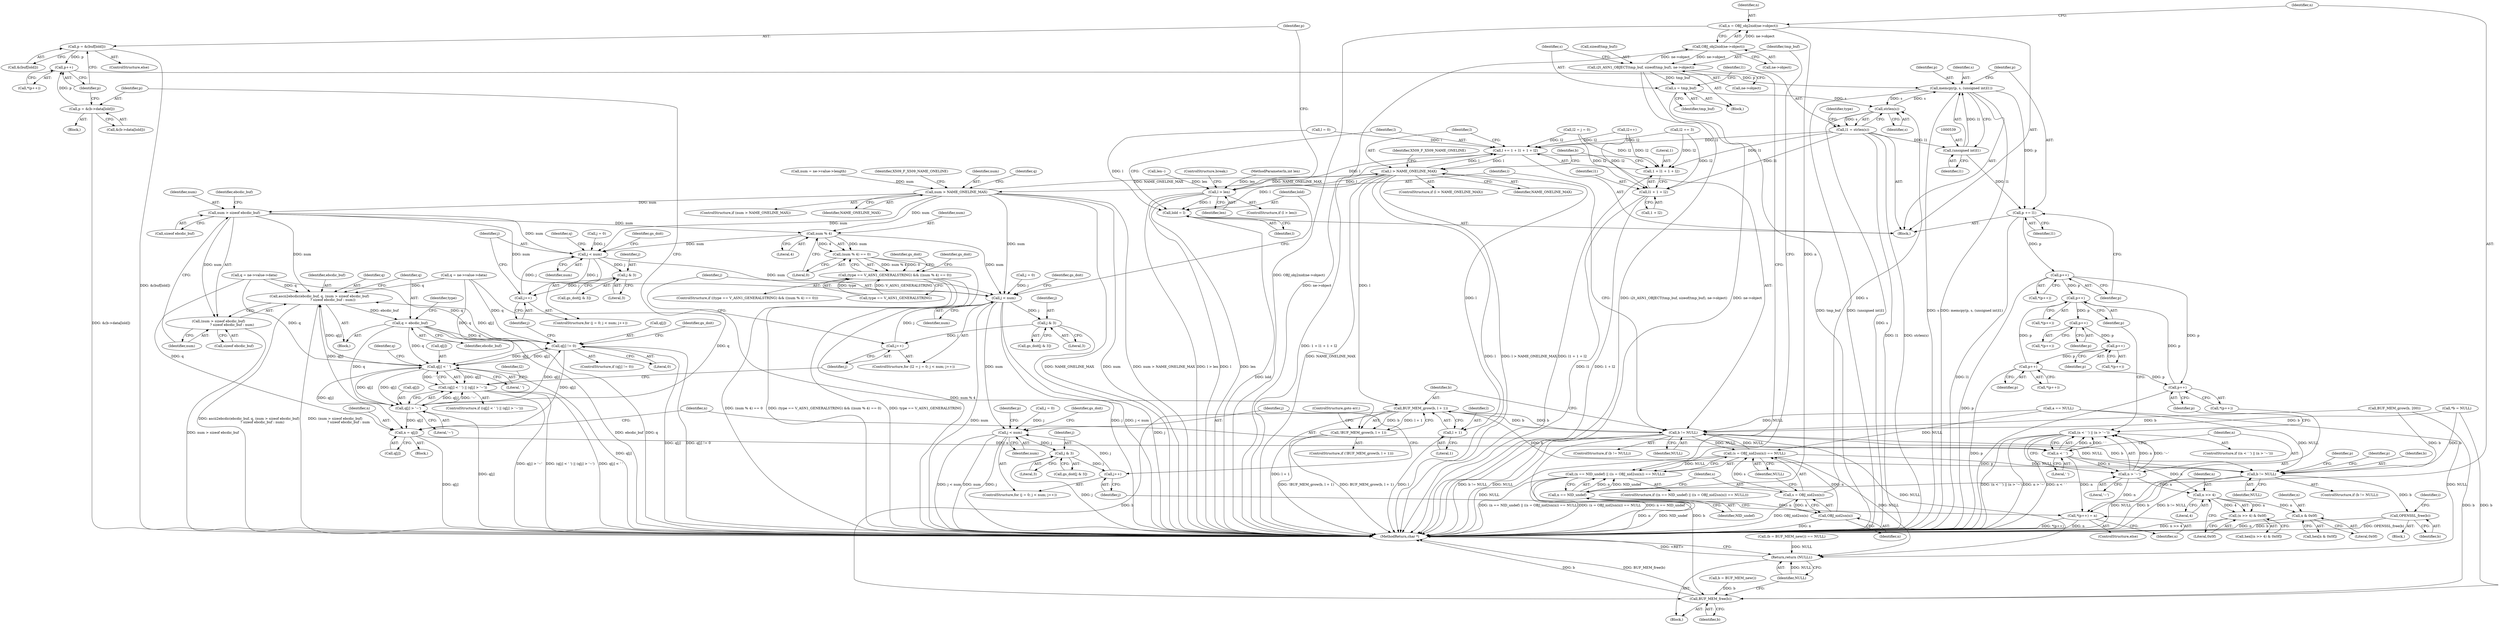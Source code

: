 digraph "0_openssl_2919516136a4227d9e6d8f2fe66ef976aaf8c561@API" {
"1000535" [label="(Call,memcpy(p, s, (unsigned int)l1))"];
"1000532" [label="(Call,p++)"];
"1000524" [label="(Call,p = &(buf[lold]))"];
"1000508" [label="(Call,p = &(b->data[lold]))"];
"1000249" [label="(Call,strlen(s))"];
"1000231" [label="(Call,s = OBJ_nid2sn(n))"];
"1000233" [label="(Call,OBJ_nid2sn(n))"];
"1000227" [label="(Call,n == NID_undef)"];
"1000219" [label="(Call,n = OBJ_obj2nid(ne->object))"];
"1000221" [label="(Call,OBJ_obj2nid(ne->object))"];
"1000237" [label="(Call,i2t_ASN1_OBJECT(tmp_buf, sizeof(tmp_buf), ne->object))"];
"1000244" [label="(Call,s = tmp_buf)"];
"1000535" [label="(Call,memcpy(p, s, (unsigned int)l1))"];
"1000538" [label="(Call,(unsigned int)l1)"];
"1000247" [label="(Call,l1 = strlen(s))"];
"1000477" [label="(Call,l += 1 + l1 + 1 + l2)"];
"1000487" [label="(Call,l > NAME_ONELINE_MAX)"];
"1000266" [label="(Call,num > NAME_ONELINE_MAX)"];
"1000310" [label="(Call,num > sizeof ebcdic_buf)"];
"1000306" [label="(Call,ascii2ebcdic(ebcdic_buf, q, (num > sizeof ebcdic_buf)\n                         ? sizeof ebcdic_buf : num))"];
"1000317" [label="(Call,q = ebcdic_buf)"];
"1000358" [label="(Call,q[j] != 0)"];
"1000461" [label="(Call,q[j] < ' ')"];
"1000460" [label="(Call,(q[j] < ' ') || (q[j] > '~'))"];
"1000466" [label="(Call,q[j] > '~')"];
"1000574" [label="(Call,n = q[j])"];
"1000581" [label="(Call,n < ' ')"];
"1000580" [label="(Call,(n < ' ') || (n > '~'))"];
"1000584" [label="(Call,n > '~')"];
"1000605" [label="(Call,n >> 4)"];
"1000604" [label="(Call,(n >> 4) & 0x0f)"];
"1000615" [label="(Call,n & 0x0f)"];
"1000619" [label="(Call,*(p++) = n)"];
"1000309" [label="(Call,(num > sizeof ebcdic_buf)\n                         ? sizeof ebcdic_buf : num)"];
"1000326" [label="(Call,num % 4)"];
"1000325" [label="(Call,(num % 4) == 0)"];
"1000321" [label="(Call,(type == V_ASN1_GENERALSTRING) && ((num % 4) == 0))"];
"1000352" [label="(Call,j < num)"];
"1000355" [label="(Call,j++)"];
"1000366" [label="(Call,j & 3)"];
"1000443" [label="(Call,j < num)"];
"1000453" [label="(Call,j & 3)"];
"1000446" [label="(Call,j++)"];
"1000560" [label="(Call,j < num)"];
"1000570" [label="(Call,j & 3)"];
"1000563" [label="(Call,j++)"];
"1000474" [label="(Call,lold = l)"];
"1000502" [label="(Call,BUF_MEM_grow(b, l + 1))"];
"1000496" [label="(Call,b != NULL)"];
"1000230" [label="(Call,(s = OBJ_nid2sn(n)) == NULL)"];
"1000226" [label="(Call,(n == NID_undef) || ((s = OBJ_nid2sn(n)) == NULL))"];
"1000629" [label="(Call,b != NULL)"];
"1000638" [label="(Call,OPENSSL_free(b))"];
"1000661" [label="(Return,return (NULL);)"];
"1000659" [label="(Call,BUF_MEM_free(b))"];
"1000501" [label="(Call,!BUF_MEM_grow(b, l + 1))"];
"1000504" [label="(Call,l + 1)"];
"1000518" [label="(Call,l > len)"];
"1000479" [label="(Call,1 + l1 + 1 + l2)"];
"1000481" [label="(Call,l1 + 1 + l2)"];
"1000541" [label="(Call,p += l1)"];
"1000546" [label="(Call,p++)"];
"1000590" [label="(Call,p++)"];
"1000595" [label="(Call,p++)"];
"1000600" [label="(Call,p++)"];
"1000611" [label="(Call,p++)"];
"1000621" [label="(Call,p++)"];
"1000471" [label="(Call,l2 += 3)"];
"1000312" [label="(Call,sizeof ebcdic_buf)"];
"1000438" [label="(Call,l2 = j = 0)"];
"1000468" [label="(Identifier,q)"];
"1000571" [label="(Identifier,j)"];
"1000474" [label="(Call,lold = l)"];
"1000246" [label="(Identifier,tmp_buf)"];
"1000616" [label="(Identifier,n)"];
"1000248" [label="(Identifier,l1)"];
"1000634" [label="(Identifier,p)"];
"1000232" [label="(Identifier,s)"];
"1000524" [label="(Call,p = &(buf[lold]))"];
"1000465" [label="(Literal,' ')"];
"1000517" [label="(ControlStructure,if (l > len))"];
"1000475" [label="(Identifier,lold)"];
"1000580" [label="(Call,(n < ' ') || (n > '~'))"];
"1000630" [label="(Identifier,b)"];
"1000358" [label="(Call,q[j] != 0)"];
"1000582" [label="(Identifier,n)"];
"1000252" [label="(Identifier,type)"];
"1000354" [label="(Identifier,num)"];
"1000646" [label="(Identifier,i)"];
"1000583" [label="(Literal,' ')"];
"1000480" [label="(Literal,1)"];
"1000594" [label="(Call,*(p++))"];
"1000663" [label="(MethodReturn,char *)"];
"1000194" [label="(Call,len--)"];
"1000367" [label="(Identifier,j)"];
"1000509" [label="(Identifier,p)"];
"1000561" [label="(Identifier,j)"];
"1000309" [label="(Call,(num > sizeof ebcdic_buf)\n                         ? sizeof ebcdic_buf : num)"];
"1000492" [label="(Identifier,X509_F_X509_NAME_ONELINE)"];
"1000360" [label="(Identifier,q)"];
"1000504" [label="(Call,l + 1)"];
"1000366" [label="(Call,j & 3)"];
"1000422" [label="(Identifier,gs_doit)"];
"1000498" [label="(Identifier,NULL)"];
"1000245" [label="(Identifier,s)"];
"1000470" [label="(Literal,'~')"];
"1000570" [label="(Call,j & 3)"];
"1000599" [label="(Call,*(p++))"];
"1000495" [label="(ControlStructure,if (b != NULL))"];
"1000455" [label="(Literal,3)"];
"1000572" [label="(Literal,3)"];
"1000501" [label="(Call,!BUF_MEM_grow(b, l + 1))"];
"1000461" [label="(Call,q[j] < ' ')"];
"1000604" [label="(Call,(n >> 4) & 0x0f)"];
"1000611" [label="(Call,p++)"];
"1000349" [label="(Call,j = 0)"];
"1000271" [label="(Identifier,X509_F_X509_NAME_ONELINE)"];
"1000446" [label="(Call,j++)"];
"1000462" [label="(Call,q[j])"];
"1000547" [label="(Identifier,p)"];
"1000454" [label="(Identifier,j)"];
"1000620" [label="(Call,*(p++))"];
"1000268" [label="(Identifier,NAME_ONELINE_MAX)"];
"1000591" [label="(Identifier,p)"];
"1000326" [label="(Call,num % 4)"];
"1000581" [label="(Call,n < ' ')"];
"1000196" [label="(Call,l = 0)"];
"1000136" [label="(Call,(b = BUF_MEM_new()) == NULL)"];
"1000576" [label="(Call,q[j])"];
"1000483" [label="(Call,1 + l2)"];
"1000503" [label="(Identifier,b)"];
"1000639" [label="(Identifier,b)"];
"1000595" [label="(Call,p++)"];
"1000631" [label="(Identifier,NULL)"];
"1000167" [label="(Call,a == NULL)"];
"1000535" [label="(Call,memcpy(p, s, (unsigned int)l1))"];
"1000574" [label="(Call,n = q[j])"];
"1000506" [label="(Literal,1)"];
"1000660" [label="(Identifier,b)"];
"1000440" [label="(Call,j = 0)"];
"1000586" [label="(Literal,'~')"];
"1000373" [label="(Identifier,gs_doit)"];
"1000612" [label="(Identifier,p)"];
"1000460" [label="(Call,(q[j] < ' ') || (q[j] > '~'))"];
"1000359" [label="(Call,q[j])"];
"1000225" [label="(ControlStructure,if ((n == NID_undef) || ((s = OBJ_nid2sn(n)) == NULL)))"];
"1000362" [label="(Literal,0)"];
"1000532" [label="(Call,p++)"];
"1000235" [label="(Identifier,NULL)"];
"1000481" [label="(Call,l1 + 1 + l2)"];
"1000244" [label="(Call,s = tmp_buf)"];
"1000305" [label="(Block,)"];
"1000508" [label="(Call,p = &(b->data[lold]))"];
"1000519" [label="(Identifier,l)"];
"1000482" [label="(Identifier,l1)"];
"1000237" [label="(Call,i2t_ASN1_OBJECT(tmp_buf, sizeof(tmp_buf), ne->object))"];
"1000499" [label="(Block,)"];
"1000221" [label="(Call,OBJ_obj2nid(ne->object))"];
"1000549" [label="(Call,q = ne->value->data)"];
"1000447" [label="(Identifier,j)"];
"1000144" [label="(Call,BUF_MEM_grow(b, 200))"];
"1000522" [label="(ControlStructure,break;)"];
"1000543" [label="(Identifier,l1)"];
"1000629" [label="(Call,b != NULL)"];
"1000488" [label="(Identifier,l)"];
"1000230" [label="(Call,(s = OBJ_nid2sn(n)) == NULL)"];
"1000307" [label="(Identifier,ebcdic_buf)"];
"1000537" [label="(Identifier,s)"];
"1000310" [label="(Call,num > sizeof ebcdic_buf)"];
"1000220" [label="(Identifier,n)"];
"1000608" [label="(Literal,0x0f)"];
"1000249" [label="(Call,strlen(s))"];
"1000453" [label="(Call,j & 3)"];
"1000562" [label="(Identifier,num)"];
"1000662" [label="(Identifier,NULL)"];
"1000320" [label="(ControlStructure,if ((type == V_ASN1_GENERALSTRING) && ((num % 4) == 0)))"];
"1000487" [label="(Call,l > NAME_ONELINE_MAX)"];
"1000542" [label="(Identifier,p)"];
"1000497" [label="(Identifier,b)"];
"1000626" [label="(Identifier,p)"];
"1000226" [label="(Call,(n == NID_undef) || ((s = OBJ_nid2sn(n)) == NULL))"];
"1000565" [label="(Block,)"];
"1000236" [label="(Block,)"];
"1000545" [label="(Call,*(p++))"];
"1000267" [label="(Identifier,num)"];
"1000443" [label="(Call,j < num)"];
"1000510" [label="(Call,&(b->data[lold]))"];
"1000507" [label="(ControlStructure,goto err;)"];
"1000368" [label="(Literal,3)"];
"1000451" [label="(Call,gs_doit[j & 3])"];
"1000540" [label="(Identifier,l1)"];
"1000628" [label="(ControlStructure,if (b != NULL))"];
"1000239" [label="(Call,sizeof(tmp_buf))"];
"1000622" [label="(Identifier,p)"];
"1000328" [label="(Literal,4)"];
"1000105" [label="(Block,)"];
"1000523" [label="(ControlStructure,else)"];
"1000219" [label="(Call,n = OBJ_obj2nid(ne->object))"];
"1000557" [label="(Call,j = 0)"];
"1000564" [label="(Identifier,j)"];
"1000316" [label="(Identifier,num)"];
"1000589" [label="(Call,*(p++))"];
"1000661" [label="(Return,return (NULL);)"];
"1000623" [label="(Identifier,n)"];
"1000137" [label="(Call,b = BUF_MEM_new())"];
"1000659" [label="(Call,BUF_MEM_free(b))"];
"1000505" [label="(Identifier,l)"];
"1000520" [label="(Identifier,len)"];
"1000596" [label="(Identifier,p)"];
"1000459" [label="(ControlStructure,if ((q[j] < ' ') || (q[j] > '~')))"];
"1000356" [label="(Identifier,j)"];
"1000250" [label="(Identifier,s)"];
"1000590" [label="(Call,p++)"];
"1000229" [label="(Identifier,NID_undef)"];
"1000621" [label="(Call,p++)"];
"1000222" [label="(Call,ne->object)"];
"1000568" [label="(Call,gs_doit[j & 3])"];
"1000560" [label="(Call,j < num)"];
"1000315" [label="(Identifier,ebcdic_buf)"];
"1000610" [label="(Call,*(p++))"];
"1000231" [label="(Call,s = OBJ_nid2sn(n))"];
"1000477" [label="(Call,l += 1 + l1 + 1 + l2)"];
"1000563" [label="(Call,j++)"];
"1000357" [label="(ControlStructure,if (q[j] != 0))"];
"1000437" [label="(ControlStructure,for (l2 = j = 0; j < num; j++))"];
"1000569" [label="(Identifier,gs_doit)"];
"1000479" [label="(Call,1 + l1 + 1 + l2)"];
"1000533" [label="(Identifier,p)"];
"1000234" [label="(Identifier,n)"];
"1000333" [label="(Identifier,gs_doit)"];
"1000104" [label="(MethodParameterIn,int len)"];
"1000211" [label="(Block,)"];
"1000306" [label="(Call,ascii2ebcdic(ebcdic_buf, q, (num > sizeof ebcdic_buf)\n                         ? sizeof ebcdic_buf : num))"];
"1000466" [label="(Call,q[j] > '~')"];
"1000317" [label="(Call,q = ebcdic_buf)"];
"1000321" [label="(Call,(type == V_ASN1_GENERALSTRING) && ((num % 4) == 0))"];
"1000238" [label="(Identifier,tmp_buf)"];
"1000606" [label="(Identifier,n)"];
"1000617" [label="(Literal,0x0f)"];
"1000579" [label="(ControlStructure,if ((n < ' ') || (n > '~')))"];
"1000365" [label="(Identifier,gs_doit)"];
"1000642" [label="(Identifier,p)"];
"1000584" [label="(Call,n > '~')"];
"1000275" [label="(Identifier,q)"];
"1000329" [label="(Literal,0)"];
"1000632" [label="(Block,)"];
"1000601" [label="(Identifier,p)"];
"1000526" [label="(Call,&(buf[lold]))"];
"1000496" [label="(Call,b != NULL)"];
"1000538" [label="(Call,(unsigned int)l1)"];
"1000120" [label="(Call,*b = NULL)"];
"1000352" [label="(Call,j < num)"];
"1000638" [label="(Call,OPENSSL_free(b))"];
"1000327" [label="(Identifier,num)"];
"1000556" [label="(ControlStructure,for (j = 0; j < num; j++))"];
"1000348" [label="(ControlStructure,for (j = 0; j < num; j++))"];
"1000457" [label="(Call,l2++)"];
"1000258" [label="(Call,num = ne->value->length)"];
"1000486" [label="(ControlStructure,if (l > NAME_ONELINE_MAX))"];
"1000233" [label="(Call,OBJ_nid2sn(n))"];
"1000318" [label="(Identifier,q)"];
"1000355" [label="(Call,j++)"];
"1000536" [label="(Identifier,p)"];
"1000585" [label="(Identifier,n)"];
"1000600" [label="(Call,p++)"];
"1000444" [label="(Identifier,j)"];
"1000319" [label="(Identifier,ebcdic_buf)"];
"1000314" [label="(Call,sizeof ebcdic_buf)"];
"1000613" [label="(Call,hex[n & 0x0f])"];
"1000323" [label="(Identifier,type)"];
"1000605" [label="(Call,n >> 4)"];
"1000325" [label="(Call,(num % 4) == 0)"];
"1000353" [label="(Identifier,j)"];
"1000467" [label="(Call,q[j])"];
"1000478" [label="(Identifier,l)"];
"1000322" [label="(Call,type == V_ASN1_GENERALSTRING)"];
"1000575" [label="(Identifier,n)"];
"1000546" [label="(Call,p++)"];
"1000531" [label="(Call,*(p++))"];
"1000265" [label="(ControlStructure,if (num > NAME_ONELINE_MAX))"];
"1000241" [label="(Call,ne->object)"];
"1000227" [label="(Call,n == NID_undef)"];
"1000274" [label="(Call,q = ne->value->data)"];
"1000607" [label="(Literal,4)"];
"1000541" [label="(Call,p += l1)"];
"1000228" [label="(Identifier,n)"];
"1000615" [label="(Call,n & 0x0f)"];
"1000602" [label="(Call,hex[(n >> 4) & 0x0f])"];
"1000476" [label="(Identifier,l)"];
"1000502" [label="(Call,BUF_MEM_grow(b, l + 1))"];
"1000308" [label="(Identifier,q)"];
"1000364" [label="(Call,gs_doit[j & 3])"];
"1000500" [label="(ControlStructure,if (!BUF_MEM_grow(b, l + 1)))"];
"1000619" [label="(Call,*(p++) = n)"];
"1000525" [label="(Identifier,p)"];
"1000518" [label="(Call,l > len)"];
"1000445" [label="(Identifier,num)"];
"1000472" [label="(Identifier,l2)"];
"1000618" [label="(ControlStructure,else)"];
"1000247" [label="(Call,l1 = strlen(s))"];
"1000266" [label="(Call,num > NAME_ONELINE_MAX)"];
"1000452" [label="(Identifier,gs_doit)"];
"1000311" [label="(Identifier,num)"];
"1000489" [label="(Identifier,NAME_ONELINE_MAX)"];
"1000535" -> "1000211"  [label="AST: "];
"1000535" -> "1000538"  [label="CFG: "];
"1000536" -> "1000535"  [label="AST: "];
"1000537" -> "1000535"  [label="AST: "];
"1000538" -> "1000535"  [label="AST: "];
"1000542" -> "1000535"  [label="CFG: "];
"1000535" -> "1000663"  [label="DDG: memcpy(p, s, (unsigned int)l1)"];
"1000535" -> "1000663"  [label="DDG: (unsigned int)l1"];
"1000535" -> "1000663"  [label="DDG: s"];
"1000535" -> "1000249"  [label="DDG: s"];
"1000532" -> "1000535"  [label="DDG: p"];
"1000249" -> "1000535"  [label="DDG: s"];
"1000538" -> "1000535"  [label="DDG: l1"];
"1000535" -> "1000541"  [label="DDG: p"];
"1000532" -> "1000531"  [label="AST: "];
"1000532" -> "1000533"  [label="CFG: "];
"1000533" -> "1000532"  [label="AST: "];
"1000531" -> "1000532"  [label="CFG: "];
"1000524" -> "1000532"  [label="DDG: p"];
"1000508" -> "1000532"  [label="DDG: p"];
"1000524" -> "1000523"  [label="AST: "];
"1000524" -> "1000526"  [label="CFG: "];
"1000525" -> "1000524"  [label="AST: "];
"1000526" -> "1000524"  [label="AST: "];
"1000533" -> "1000524"  [label="CFG: "];
"1000524" -> "1000663"  [label="DDG: &(buf[lold])"];
"1000508" -> "1000499"  [label="AST: "];
"1000508" -> "1000510"  [label="CFG: "];
"1000509" -> "1000508"  [label="AST: "];
"1000510" -> "1000508"  [label="AST: "];
"1000533" -> "1000508"  [label="CFG: "];
"1000508" -> "1000663"  [label="DDG: &(b->data[lold])"];
"1000249" -> "1000247"  [label="AST: "];
"1000249" -> "1000250"  [label="CFG: "];
"1000250" -> "1000249"  [label="AST: "];
"1000247" -> "1000249"  [label="CFG: "];
"1000249" -> "1000663"  [label="DDG: s"];
"1000249" -> "1000247"  [label="DDG: s"];
"1000231" -> "1000249"  [label="DDG: s"];
"1000244" -> "1000249"  [label="DDG: s"];
"1000231" -> "1000230"  [label="AST: "];
"1000231" -> "1000233"  [label="CFG: "];
"1000232" -> "1000231"  [label="AST: "];
"1000233" -> "1000231"  [label="AST: "];
"1000235" -> "1000231"  [label="CFG: "];
"1000231" -> "1000663"  [label="DDG: OBJ_nid2sn(n)"];
"1000231" -> "1000230"  [label="DDG: s"];
"1000233" -> "1000231"  [label="DDG: n"];
"1000233" -> "1000234"  [label="CFG: "];
"1000234" -> "1000233"  [label="AST: "];
"1000233" -> "1000663"  [label="DDG: n"];
"1000233" -> "1000230"  [label="DDG: n"];
"1000227" -> "1000233"  [label="DDG: n"];
"1000227" -> "1000226"  [label="AST: "];
"1000227" -> "1000229"  [label="CFG: "];
"1000228" -> "1000227"  [label="AST: "];
"1000229" -> "1000227"  [label="AST: "];
"1000232" -> "1000227"  [label="CFG: "];
"1000226" -> "1000227"  [label="CFG: "];
"1000227" -> "1000663"  [label="DDG: n"];
"1000227" -> "1000663"  [label="DDG: NID_undef"];
"1000227" -> "1000226"  [label="DDG: n"];
"1000227" -> "1000226"  [label="DDG: NID_undef"];
"1000219" -> "1000227"  [label="DDG: n"];
"1000219" -> "1000211"  [label="AST: "];
"1000219" -> "1000221"  [label="CFG: "];
"1000220" -> "1000219"  [label="AST: "];
"1000221" -> "1000219"  [label="AST: "];
"1000228" -> "1000219"  [label="CFG: "];
"1000219" -> "1000663"  [label="DDG: OBJ_obj2nid(ne->object)"];
"1000221" -> "1000219"  [label="DDG: ne->object"];
"1000221" -> "1000222"  [label="CFG: "];
"1000222" -> "1000221"  [label="AST: "];
"1000221" -> "1000663"  [label="DDG: ne->object"];
"1000237" -> "1000221"  [label="DDG: ne->object"];
"1000221" -> "1000237"  [label="DDG: ne->object"];
"1000237" -> "1000236"  [label="AST: "];
"1000237" -> "1000241"  [label="CFG: "];
"1000238" -> "1000237"  [label="AST: "];
"1000239" -> "1000237"  [label="AST: "];
"1000241" -> "1000237"  [label="AST: "];
"1000245" -> "1000237"  [label="CFG: "];
"1000237" -> "1000663"  [label="DDG: i2t_ASN1_OBJECT(tmp_buf, sizeof(tmp_buf), ne->object)"];
"1000237" -> "1000663"  [label="DDG: ne->object"];
"1000237" -> "1000244"  [label="DDG: tmp_buf"];
"1000244" -> "1000236"  [label="AST: "];
"1000244" -> "1000246"  [label="CFG: "];
"1000245" -> "1000244"  [label="AST: "];
"1000246" -> "1000244"  [label="AST: "];
"1000248" -> "1000244"  [label="CFG: "];
"1000244" -> "1000663"  [label="DDG: tmp_buf"];
"1000538" -> "1000540"  [label="CFG: "];
"1000539" -> "1000538"  [label="AST: "];
"1000540" -> "1000538"  [label="AST: "];
"1000247" -> "1000538"  [label="DDG: l1"];
"1000538" -> "1000541"  [label="DDG: l1"];
"1000247" -> "1000211"  [label="AST: "];
"1000248" -> "1000247"  [label="AST: "];
"1000252" -> "1000247"  [label="CFG: "];
"1000247" -> "1000663"  [label="DDG: l1"];
"1000247" -> "1000663"  [label="DDG: strlen(s)"];
"1000247" -> "1000477"  [label="DDG: l1"];
"1000247" -> "1000479"  [label="DDG: l1"];
"1000247" -> "1000481"  [label="DDG: l1"];
"1000477" -> "1000211"  [label="AST: "];
"1000477" -> "1000479"  [label="CFG: "];
"1000478" -> "1000477"  [label="AST: "];
"1000479" -> "1000477"  [label="AST: "];
"1000488" -> "1000477"  [label="CFG: "];
"1000477" -> "1000663"  [label="DDG: 1 + l1 + 1 + l2"];
"1000471" -> "1000477"  [label="DDG: l2"];
"1000457" -> "1000477"  [label="DDG: l2"];
"1000438" -> "1000477"  [label="DDG: l2"];
"1000518" -> "1000477"  [label="DDG: l"];
"1000196" -> "1000477"  [label="DDG: l"];
"1000487" -> "1000477"  [label="DDG: l"];
"1000477" -> "1000487"  [label="DDG: l"];
"1000487" -> "1000486"  [label="AST: "];
"1000487" -> "1000489"  [label="CFG: "];
"1000488" -> "1000487"  [label="AST: "];
"1000489" -> "1000487"  [label="AST: "];
"1000492" -> "1000487"  [label="CFG: "];
"1000497" -> "1000487"  [label="CFG: "];
"1000487" -> "1000663"  [label="DDG: NAME_ONELINE_MAX"];
"1000487" -> "1000663"  [label="DDG: l"];
"1000487" -> "1000663"  [label="DDG: l > NAME_ONELINE_MAX"];
"1000487" -> "1000266"  [label="DDG: NAME_ONELINE_MAX"];
"1000487" -> "1000474"  [label="DDG: l"];
"1000266" -> "1000487"  [label="DDG: NAME_ONELINE_MAX"];
"1000487" -> "1000502"  [label="DDG: l"];
"1000487" -> "1000504"  [label="DDG: l"];
"1000487" -> "1000518"  [label="DDG: l"];
"1000266" -> "1000265"  [label="AST: "];
"1000266" -> "1000268"  [label="CFG: "];
"1000267" -> "1000266"  [label="AST: "];
"1000268" -> "1000266"  [label="AST: "];
"1000271" -> "1000266"  [label="CFG: "];
"1000275" -> "1000266"  [label="CFG: "];
"1000266" -> "1000663"  [label="DDG: NAME_ONELINE_MAX"];
"1000266" -> "1000663"  [label="DDG: num"];
"1000266" -> "1000663"  [label="DDG: num > NAME_ONELINE_MAX"];
"1000258" -> "1000266"  [label="DDG: num"];
"1000266" -> "1000310"  [label="DDG: num"];
"1000266" -> "1000326"  [label="DDG: num"];
"1000266" -> "1000352"  [label="DDG: num"];
"1000266" -> "1000443"  [label="DDG: num"];
"1000310" -> "1000309"  [label="AST: "];
"1000310" -> "1000312"  [label="CFG: "];
"1000311" -> "1000310"  [label="AST: "];
"1000312" -> "1000310"  [label="AST: "];
"1000315" -> "1000310"  [label="CFG: "];
"1000316" -> "1000310"  [label="CFG: "];
"1000310" -> "1000306"  [label="DDG: num"];
"1000310" -> "1000309"  [label="DDG: num"];
"1000310" -> "1000326"  [label="DDG: num"];
"1000310" -> "1000352"  [label="DDG: num"];
"1000310" -> "1000443"  [label="DDG: num"];
"1000306" -> "1000305"  [label="AST: "];
"1000306" -> "1000309"  [label="CFG: "];
"1000307" -> "1000306"  [label="AST: "];
"1000308" -> "1000306"  [label="AST: "];
"1000309" -> "1000306"  [label="AST: "];
"1000318" -> "1000306"  [label="CFG: "];
"1000306" -> "1000663"  [label="DDG: (num > sizeof ebcdic_buf)\n                         ? sizeof ebcdic_buf : num"];
"1000306" -> "1000663"  [label="DDG: ascii2ebcdic(ebcdic_buf, q, (num > sizeof ebcdic_buf)\n                         ? sizeof ebcdic_buf : num)"];
"1000274" -> "1000306"  [label="DDG: q"];
"1000466" -> "1000306"  [label="DDG: q[j]"];
"1000358" -> "1000306"  [label="DDG: q[j]"];
"1000461" -> "1000306"  [label="DDG: q[j]"];
"1000549" -> "1000306"  [label="DDG: q"];
"1000306" -> "1000317"  [label="DDG: ebcdic_buf"];
"1000317" -> "1000305"  [label="AST: "];
"1000317" -> "1000319"  [label="CFG: "];
"1000318" -> "1000317"  [label="AST: "];
"1000319" -> "1000317"  [label="AST: "];
"1000323" -> "1000317"  [label="CFG: "];
"1000317" -> "1000663"  [label="DDG: q"];
"1000317" -> "1000663"  [label="DDG: ebcdic_buf"];
"1000317" -> "1000358"  [label="DDG: q"];
"1000317" -> "1000461"  [label="DDG: q"];
"1000317" -> "1000466"  [label="DDG: q"];
"1000358" -> "1000357"  [label="AST: "];
"1000358" -> "1000362"  [label="CFG: "];
"1000359" -> "1000358"  [label="AST: "];
"1000362" -> "1000358"  [label="AST: "];
"1000365" -> "1000358"  [label="CFG: "];
"1000356" -> "1000358"  [label="CFG: "];
"1000358" -> "1000663"  [label="DDG: q[j] != 0"];
"1000358" -> "1000663"  [label="DDG: q[j]"];
"1000274" -> "1000358"  [label="DDG: q"];
"1000466" -> "1000358"  [label="DDG: q[j]"];
"1000461" -> "1000358"  [label="DDG: q[j]"];
"1000549" -> "1000358"  [label="DDG: q"];
"1000358" -> "1000461"  [label="DDG: q[j]"];
"1000358" -> "1000574"  [label="DDG: q[j]"];
"1000461" -> "1000460"  [label="AST: "];
"1000461" -> "1000465"  [label="CFG: "];
"1000462" -> "1000461"  [label="AST: "];
"1000465" -> "1000461"  [label="AST: "];
"1000468" -> "1000461"  [label="CFG: "];
"1000460" -> "1000461"  [label="CFG: "];
"1000461" -> "1000663"  [label="DDG: q[j]"];
"1000461" -> "1000460"  [label="DDG: q[j]"];
"1000461" -> "1000460"  [label="DDG: ' '"];
"1000274" -> "1000461"  [label="DDG: q"];
"1000466" -> "1000461"  [label="DDG: q[j]"];
"1000549" -> "1000461"  [label="DDG: q"];
"1000461" -> "1000466"  [label="DDG: q[j]"];
"1000461" -> "1000574"  [label="DDG: q[j]"];
"1000460" -> "1000459"  [label="AST: "];
"1000460" -> "1000466"  [label="CFG: "];
"1000466" -> "1000460"  [label="AST: "];
"1000472" -> "1000460"  [label="CFG: "];
"1000447" -> "1000460"  [label="CFG: "];
"1000460" -> "1000663"  [label="DDG: q[j] < ' '"];
"1000460" -> "1000663"  [label="DDG: (q[j] < ' ') || (q[j] > '~')"];
"1000460" -> "1000663"  [label="DDG: q[j] > '~'"];
"1000466" -> "1000460"  [label="DDG: q[j]"];
"1000466" -> "1000460"  [label="DDG: '~'"];
"1000466" -> "1000470"  [label="CFG: "];
"1000467" -> "1000466"  [label="AST: "];
"1000470" -> "1000466"  [label="AST: "];
"1000466" -> "1000663"  [label="DDG: q[j]"];
"1000274" -> "1000466"  [label="DDG: q"];
"1000466" -> "1000574"  [label="DDG: q[j]"];
"1000574" -> "1000565"  [label="AST: "];
"1000574" -> "1000576"  [label="CFG: "];
"1000575" -> "1000574"  [label="AST: "];
"1000576" -> "1000574"  [label="AST: "];
"1000582" -> "1000574"  [label="CFG: "];
"1000574" -> "1000663"  [label="DDG: q[j]"];
"1000549" -> "1000574"  [label="DDG: q"];
"1000574" -> "1000581"  [label="DDG: n"];
"1000581" -> "1000580"  [label="AST: "];
"1000581" -> "1000583"  [label="CFG: "];
"1000582" -> "1000581"  [label="AST: "];
"1000583" -> "1000581"  [label="AST: "];
"1000585" -> "1000581"  [label="CFG: "];
"1000580" -> "1000581"  [label="CFG: "];
"1000581" -> "1000580"  [label="DDG: n"];
"1000581" -> "1000580"  [label="DDG: ' '"];
"1000581" -> "1000584"  [label="DDG: n"];
"1000581" -> "1000605"  [label="DDG: n"];
"1000581" -> "1000619"  [label="DDG: n"];
"1000580" -> "1000579"  [label="AST: "];
"1000580" -> "1000584"  [label="CFG: "];
"1000584" -> "1000580"  [label="AST: "];
"1000591" -> "1000580"  [label="CFG: "];
"1000622" -> "1000580"  [label="CFG: "];
"1000580" -> "1000663"  [label="DDG: (n < ' ') || (n > '~')"];
"1000580" -> "1000663"  [label="DDG: n > '~'"];
"1000580" -> "1000663"  [label="DDG: n < ' '"];
"1000584" -> "1000580"  [label="DDG: n"];
"1000584" -> "1000580"  [label="DDG: '~'"];
"1000584" -> "1000586"  [label="CFG: "];
"1000585" -> "1000584"  [label="AST: "];
"1000586" -> "1000584"  [label="AST: "];
"1000584" -> "1000605"  [label="DDG: n"];
"1000584" -> "1000619"  [label="DDG: n"];
"1000605" -> "1000604"  [label="AST: "];
"1000605" -> "1000607"  [label="CFG: "];
"1000606" -> "1000605"  [label="AST: "];
"1000607" -> "1000605"  [label="AST: "];
"1000608" -> "1000605"  [label="CFG: "];
"1000605" -> "1000604"  [label="DDG: n"];
"1000605" -> "1000604"  [label="DDG: 4"];
"1000605" -> "1000615"  [label="DDG: n"];
"1000604" -> "1000602"  [label="AST: "];
"1000604" -> "1000608"  [label="CFG: "];
"1000608" -> "1000604"  [label="AST: "];
"1000602" -> "1000604"  [label="CFG: "];
"1000604" -> "1000663"  [label="DDG: n >> 4"];
"1000615" -> "1000613"  [label="AST: "];
"1000615" -> "1000617"  [label="CFG: "];
"1000616" -> "1000615"  [label="AST: "];
"1000617" -> "1000615"  [label="AST: "];
"1000613" -> "1000615"  [label="CFG: "];
"1000615" -> "1000663"  [label="DDG: n"];
"1000619" -> "1000618"  [label="AST: "];
"1000619" -> "1000623"  [label="CFG: "];
"1000620" -> "1000619"  [label="AST: "];
"1000623" -> "1000619"  [label="AST: "];
"1000564" -> "1000619"  [label="CFG: "];
"1000619" -> "1000663"  [label="DDG: n"];
"1000619" -> "1000663"  [label="DDG: *(p++)"];
"1000309" -> "1000314"  [label="CFG: "];
"1000309" -> "1000316"  [label="CFG: "];
"1000314" -> "1000309"  [label="AST: "];
"1000316" -> "1000309"  [label="AST: "];
"1000309" -> "1000663"  [label="DDG: num > sizeof ebcdic_buf"];
"1000326" -> "1000325"  [label="AST: "];
"1000326" -> "1000328"  [label="CFG: "];
"1000327" -> "1000326"  [label="AST: "];
"1000328" -> "1000326"  [label="AST: "];
"1000329" -> "1000326"  [label="CFG: "];
"1000326" -> "1000325"  [label="DDG: num"];
"1000326" -> "1000325"  [label="DDG: 4"];
"1000326" -> "1000352"  [label="DDG: num"];
"1000326" -> "1000443"  [label="DDG: num"];
"1000325" -> "1000321"  [label="AST: "];
"1000325" -> "1000329"  [label="CFG: "];
"1000329" -> "1000325"  [label="AST: "];
"1000321" -> "1000325"  [label="CFG: "];
"1000325" -> "1000663"  [label="DDG: num % 4"];
"1000325" -> "1000321"  [label="DDG: num % 4"];
"1000325" -> "1000321"  [label="DDG: 0"];
"1000321" -> "1000320"  [label="AST: "];
"1000321" -> "1000322"  [label="CFG: "];
"1000322" -> "1000321"  [label="AST: "];
"1000333" -> "1000321"  [label="CFG: "];
"1000422" -> "1000321"  [label="CFG: "];
"1000321" -> "1000663"  [label="DDG: type == V_ASN1_GENERALSTRING"];
"1000321" -> "1000663"  [label="DDG: (num % 4) == 0"];
"1000321" -> "1000663"  [label="DDG: (type == V_ASN1_GENERALSTRING) && ((num % 4) == 0)"];
"1000322" -> "1000321"  [label="DDG: type"];
"1000322" -> "1000321"  [label="DDG: V_ASN1_GENERALSTRING"];
"1000352" -> "1000348"  [label="AST: "];
"1000352" -> "1000354"  [label="CFG: "];
"1000353" -> "1000352"  [label="AST: "];
"1000354" -> "1000352"  [label="AST: "];
"1000360" -> "1000352"  [label="CFG: "];
"1000373" -> "1000352"  [label="CFG: "];
"1000355" -> "1000352"  [label="DDG: j"];
"1000349" -> "1000352"  [label="DDG: j"];
"1000352" -> "1000355"  [label="DDG: j"];
"1000352" -> "1000366"  [label="DDG: j"];
"1000352" -> "1000443"  [label="DDG: num"];
"1000355" -> "1000348"  [label="AST: "];
"1000355" -> "1000356"  [label="CFG: "];
"1000356" -> "1000355"  [label="AST: "];
"1000353" -> "1000355"  [label="CFG: "];
"1000366" -> "1000355"  [label="DDG: j"];
"1000366" -> "1000364"  [label="AST: "];
"1000366" -> "1000368"  [label="CFG: "];
"1000367" -> "1000366"  [label="AST: "];
"1000368" -> "1000366"  [label="AST: "];
"1000364" -> "1000366"  [label="CFG: "];
"1000443" -> "1000437"  [label="AST: "];
"1000443" -> "1000445"  [label="CFG: "];
"1000444" -> "1000443"  [label="AST: "];
"1000445" -> "1000443"  [label="AST: "];
"1000452" -> "1000443"  [label="CFG: "];
"1000475" -> "1000443"  [label="CFG: "];
"1000443" -> "1000663"  [label="DDG: j < num"];
"1000443" -> "1000663"  [label="DDG: num"];
"1000443" -> "1000663"  [label="DDG: j"];
"1000446" -> "1000443"  [label="DDG: j"];
"1000440" -> "1000443"  [label="DDG: j"];
"1000443" -> "1000453"  [label="DDG: j"];
"1000443" -> "1000560"  [label="DDG: num"];
"1000453" -> "1000451"  [label="AST: "];
"1000453" -> "1000455"  [label="CFG: "];
"1000454" -> "1000453"  [label="AST: "];
"1000455" -> "1000453"  [label="AST: "];
"1000451" -> "1000453"  [label="CFG: "];
"1000453" -> "1000663"  [label="DDG: j"];
"1000453" -> "1000446"  [label="DDG: j"];
"1000446" -> "1000437"  [label="AST: "];
"1000446" -> "1000447"  [label="CFG: "];
"1000447" -> "1000446"  [label="AST: "];
"1000444" -> "1000446"  [label="CFG: "];
"1000560" -> "1000556"  [label="AST: "];
"1000560" -> "1000562"  [label="CFG: "];
"1000561" -> "1000560"  [label="AST: "];
"1000562" -> "1000560"  [label="AST: "];
"1000569" -> "1000560"  [label="CFG: "];
"1000626" -> "1000560"  [label="CFG: "];
"1000560" -> "1000663"  [label="DDG: j < num"];
"1000560" -> "1000663"  [label="DDG: num"];
"1000560" -> "1000663"  [label="DDG: j"];
"1000557" -> "1000560"  [label="DDG: j"];
"1000563" -> "1000560"  [label="DDG: j"];
"1000560" -> "1000570"  [label="DDG: j"];
"1000570" -> "1000568"  [label="AST: "];
"1000570" -> "1000572"  [label="CFG: "];
"1000571" -> "1000570"  [label="AST: "];
"1000572" -> "1000570"  [label="AST: "];
"1000568" -> "1000570"  [label="CFG: "];
"1000570" -> "1000663"  [label="DDG: j"];
"1000570" -> "1000563"  [label="DDG: j"];
"1000563" -> "1000556"  [label="AST: "];
"1000563" -> "1000564"  [label="CFG: "];
"1000564" -> "1000563"  [label="AST: "];
"1000561" -> "1000563"  [label="CFG: "];
"1000474" -> "1000211"  [label="AST: "];
"1000474" -> "1000476"  [label="CFG: "];
"1000475" -> "1000474"  [label="AST: "];
"1000476" -> "1000474"  [label="AST: "];
"1000478" -> "1000474"  [label="CFG: "];
"1000474" -> "1000663"  [label="DDG: lold"];
"1000518" -> "1000474"  [label="DDG: l"];
"1000196" -> "1000474"  [label="DDG: l"];
"1000502" -> "1000501"  [label="AST: "];
"1000502" -> "1000504"  [label="CFG: "];
"1000503" -> "1000502"  [label="AST: "];
"1000504" -> "1000502"  [label="AST: "];
"1000501" -> "1000502"  [label="CFG: "];
"1000502" -> "1000663"  [label="DDG: l + 1"];
"1000502" -> "1000496"  [label="DDG: b"];
"1000502" -> "1000501"  [label="DDG: b"];
"1000502" -> "1000501"  [label="DDG: l + 1"];
"1000496" -> "1000502"  [label="DDG: b"];
"1000502" -> "1000629"  [label="DDG: b"];
"1000502" -> "1000659"  [label="DDG: b"];
"1000496" -> "1000495"  [label="AST: "];
"1000496" -> "1000498"  [label="CFG: "];
"1000497" -> "1000496"  [label="AST: "];
"1000498" -> "1000496"  [label="AST: "];
"1000503" -> "1000496"  [label="CFG: "];
"1000519" -> "1000496"  [label="CFG: "];
"1000496" -> "1000663"  [label="DDG: NULL"];
"1000496" -> "1000663"  [label="DDG: b != NULL"];
"1000496" -> "1000230"  [label="DDG: NULL"];
"1000120" -> "1000496"  [label="DDG: b"];
"1000144" -> "1000496"  [label="DDG: b"];
"1000167" -> "1000496"  [label="DDG: NULL"];
"1000230" -> "1000496"  [label="DDG: NULL"];
"1000496" -> "1000629"  [label="DDG: b"];
"1000496" -> "1000629"  [label="DDG: NULL"];
"1000496" -> "1000659"  [label="DDG: b"];
"1000496" -> "1000661"  [label="DDG: NULL"];
"1000230" -> "1000226"  [label="AST: "];
"1000230" -> "1000235"  [label="CFG: "];
"1000235" -> "1000230"  [label="AST: "];
"1000226" -> "1000230"  [label="CFG: "];
"1000230" -> "1000663"  [label="DDG: NULL"];
"1000230" -> "1000226"  [label="DDG: NULL"];
"1000167" -> "1000230"  [label="DDG: NULL"];
"1000230" -> "1000629"  [label="DDG: NULL"];
"1000230" -> "1000661"  [label="DDG: NULL"];
"1000226" -> "1000225"  [label="AST: "];
"1000238" -> "1000226"  [label="CFG: "];
"1000248" -> "1000226"  [label="CFG: "];
"1000226" -> "1000663"  [label="DDG: n == NID_undef"];
"1000226" -> "1000663"  [label="DDG: (n == NID_undef) || ((s = OBJ_nid2sn(n)) == NULL)"];
"1000226" -> "1000663"  [label="DDG: (s = OBJ_nid2sn(n)) == NULL"];
"1000629" -> "1000628"  [label="AST: "];
"1000629" -> "1000631"  [label="CFG: "];
"1000630" -> "1000629"  [label="AST: "];
"1000631" -> "1000629"  [label="AST: "];
"1000634" -> "1000629"  [label="CFG: "];
"1000642" -> "1000629"  [label="CFG: "];
"1000629" -> "1000663"  [label="DDG: b"];
"1000629" -> "1000663"  [label="DDG: b != NULL"];
"1000629" -> "1000663"  [label="DDG: NULL"];
"1000120" -> "1000629"  [label="DDG: b"];
"1000144" -> "1000629"  [label="DDG: b"];
"1000167" -> "1000629"  [label="DDG: NULL"];
"1000629" -> "1000638"  [label="DDG: b"];
"1000638" -> "1000632"  [label="AST: "];
"1000638" -> "1000639"  [label="CFG: "];
"1000639" -> "1000638"  [label="AST: "];
"1000646" -> "1000638"  [label="CFG: "];
"1000638" -> "1000663"  [label="DDG: OPENSSL_free(b)"];
"1000638" -> "1000663"  [label="DDG: b"];
"1000661" -> "1000105"  [label="AST: "];
"1000661" -> "1000662"  [label="CFG: "];
"1000662" -> "1000661"  [label="AST: "];
"1000663" -> "1000661"  [label="CFG: "];
"1000661" -> "1000663"  [label="DDG: <RET>"];
"1000662" -> "1000661"  [label="DDG: NULL"];
"1000136" -> "1000661"  [label="DDG: NULL"];
"1000167" -> "1000661"  [label="DDG: NULL"];
"1000659" -> "1000105"  [label="AST: "];
"1000659" -> "1000660"  [label="CFG: "];
"1000660" -> "1000659"  [label="AST: "];
"1000662" -> "1000659"  [label="CFG: "];
"1000659" -> "1000663"  [label="DDG: b"];
"1000659" -> "1000663"  [label="DDG: BUF_MEM_free(b)"];
"1000120" -> "1000659"  [label="DDG: b"];
"1000144" -> "1000659"  [label="DDG: b"];
"1000137" -> "1000659"  [label="DDG: b"];
"1000501" -> "1000500"  [label="AST: "];
"1000507" -> "1000501"  [label="CFG: "];
"1000509" -> "1000501"  [label="CFG: "];
"1000501" -> "1000663"  [label="DDG: BUF_MEM_grow(b, l + 1)"];
"1000501" -> "1000663"  [label="DDG: !BUF_MEM_grow(b, l + 1)"];
"1000504" -> "1000506"  [label="CFG: "];
"1000505" -> "1000504"  [label="AST: "];
"1000506" -> "1000504"  [label="AST: "];
"1000504" -> "1000663"  [label="DDG: l"];
"1000518" -> "1000517"  [label="AST: "];
"1000518" -> "1000520"  [label="CFG: "];
"1000519" -> "1000518"  [label="AST: "];
"1000520" -> "1000518"  [label="AST: "];
"1000522" -> "1000518"  [label="CFG: "];
"1000525" -> "1000518"  [label="CFG: "];
"1000518" -> "1000663"  [label="DDG: len"];
"1000518" -> "1000663"  [label="DDG: l"];
"1000518" -> "1000663"  [label="DDG: l > len"];
"1000194" -> "1000518"  [label="DDG: len"];
"1000104" -> "1000518"  [label="DDG: len"];
"1000479" -> "1000481"  [label="CFG: "];
"1000480" -> "1000479"  [label="AST: "];
"1000481" -> "1000479"  [label="AST: "];
"1000479" -> "1000663"  [label="DDG: l1 + 1 + l2"];
"1000471" -> "1000479"  [label="DDG: l2"];
"1000457" -> "1000479"  [label="DDG: l2"];
"1000438" -> "1000479"  [label="DDG: l2"];
"1000481" -> "1000483"  [label="CFG: "];
"1000482" -> "1000481"  [label="AST: "];
"1000483" -> "1000481"  [label="AST: "];
"1000481" -> "1000663"  [label="DDG: 1 + l2"];
"1000481" -> "1000663"  [label="DDG: l1"];
"1000471" -> "1000481"  [label="DDG: l2"];
"1000457" -> "1000481"  [label="DDG: l2"];
"1000438" -> "1000481"  [label="DDG: l2"];
"1000541" -> "1000211"  [label="AST: "];
"1000541" -> "1000543"  [label="CFG: "];
"1000542" -> "1000541"  [label="AST: "];
"1000543" -> "1000541"  [label="AST: "];
"1000547" -> "1000541"  [label="CFG: "];
"1000541" -> "1000663"  [label="DDG: l1"];
"1000541" -> "1000546"  [label="DDG: p"];
"1000546" -> "1000545"  [label="AST: "];
"1000546" -> "1000547"  [label="CFG: "];
"1000547" -> "1000546"  [label="AST: "];
"1000545" -> "1000546"  [label="CFG: "];
"1000546" -> "1000663"  [label="DDG: p"];
"1000546" -> "1000590"  [label="DDG: p"];
"1000546" -> "1000621"  [label="DDG: p"];
"1000590" -> "1000589"  [label="AST: "];
"1000590" -> "1000591"  [label="CFG: "];
"1000591" -> "1000590"  [label="AST: "];
"1000589" -> "1000590"  [label="CFG: "];
"1000621" -> "1000590"  [label="DDG: p"];
"1000611" -> "1000590"  [label="DDG: p"];
"1000590" -> "1000595"  [label="DDG: p"];
"1000595" -> "1000594"  [label="AST: "];
"1000595" -> "1000596"  [label="CFG: "];
"1000596" -> "1000595"  [label="AST: "];
"1000594" -> "1000595"  [label="CFG: "];
"1000595" -> "1000600"  [label="DDG: p"];
"1000600" -> "1000599"  [label="AST: "];
"1000600" -> "1000601"  [label="CFG: "];
"1000601" -> "1000600"  [label="AST: "];
"1000599" -> "1000600"  [label="CFG: "];
"1000600" -> "1000611"  [label="DDG: p"];
"1000611" -> "1000610"  [label="AST: "];
"1000611" -> "1000612"  [label="CFG: "];
"1000612" -> "1000611"  [label="AST: "];
"1000610" -> "1000611"  [label="CFG: "];
"1000611" -> "1000663"  [label="DDG: p"];
"1000611" -> "1000621"  [label="DDG: p"];
"1000621" -> "1000620"  [label="AST: "];
"1000621" -> "1000622"  [label="CFG: "];
"1000622" -> "1000621"  [label="AST: "];
"1000620" -> "1000621"  [label="CFG: "];
"1000621" -> "1000663"  [label="DDG: p"];
}
